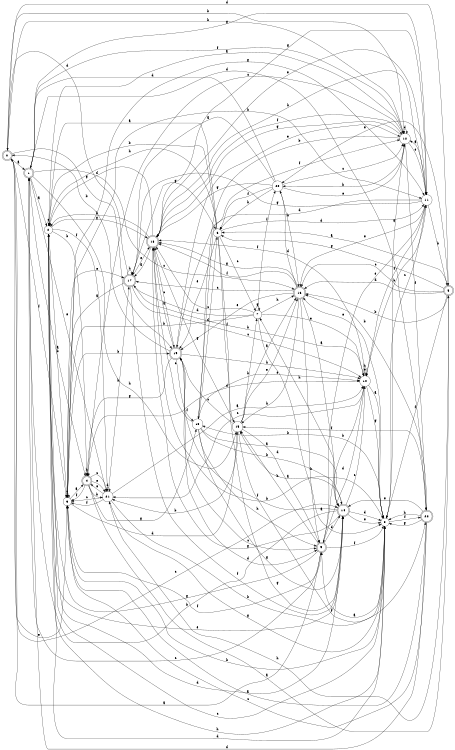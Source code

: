 digraph n19_8 {
__start0 [label="" shape="none"];

rankdir=LR;
size="8,5";

s0 [style="rounded,filled", color="black", fillcolor="white" shape="doublecircle", label="0"];
s1 [style="rounded,filled", color="black", fillcolor="white" shape="doublecircle", label="1"];
s2 [style="filled", color="black", fillcolor="white" shape="circle", label="2"];
s3 [style="filled", color="black", fillcolor="white" shape="circle", label="3"];
s4 [style="rounded,filled", color="black", fillcolor="white" shape="doublecircle", label="4"];
s5 [style="rounded,filled", color="black", fillcolor="white" shape="doublecircle", label="5"];
s6 [style="filled", color="black", fillcolor="white" shape="circle", label="6"];
s7 [style="filled", color="black", fillcolor="white" shape="circle", label="7"];
s8 [style="filled", color="black", fillcolor="white" shape="circle", label="8"];
s9 [style="rounded,filled", color="black", fillcolor="white" shape="doublecircle", label="9"];
s10 [style="filled", color="black", fillcolor="white" shape="circle", label="10"];
s11 [style="filled", color="black", fillcolor="white" shape="circle", label="11"];
s12 [style="filled", color="black", fillcolor="white" shape="circle", label="12"];
s13 [style="filled", color="black", fillcolor="white" shape="circle", label="13"];
s14 [style="rounded,filled", color="black", fillcolor="white" shape="doublecircle", label="14"];
s15 [style="filled", color="black", fillcolor="white" shape="circle", label="15"];
s16 [style="rounded,filled", color="black", fillcolor="white" shape="doublecircle", label="16"];
s17 [style="rounded,filled", color="black", fillcolor="white" shape="doublecircle", label="17"];
s18 [style="rounded,filled", color="black", fillcolor="white" shape="doublecircle", label="18"];
s19 [style="rounded,filled", color="black", fillcolor="white" shape="doublecircle", label="19"];
s20 [style="filled", color="black", fillcolor="white" shape="circle", label="20"];
s21 [style="filled", color="black", fillcolor="white" shape="circle", label="21"];
s22 [style="rounded,filled", color="black", fillcolor="white" shape="doublecircle", label="22"];
s0 -> s1 [label="a"];
s0 -> s12 [label="b"];
s0 -> s14 [label="c"];
s0 -> s5 [label="d"];
s0 -> s3 [label="e"];
s0 -> s3 [label="f"];
s0 -> s19 [label="g"];
s0 -> s12 [label="h"];
s1 -> s2 [label="a"];
s1 -> s4 [label="b"];
s1 -> s16 [label="c"];
s1 -> s22 [label="d"];
s1 -> s21 [label="e"];
s1 -> s12 [label="f"];
s1 -> s11 [label="g"];
s1 -> s15 [label="h"];
s2 -> s3 [label="a"];
s2 -> s4 [label="b"];
s2 -> s2 [label="c"];
s2 -> s14 [label="d"];
s2 -> s14 [label="e"];
s2 -> s21 [label="f"];
s2 -> s18 [label="g"];
s2 -> s8 [label="h"];
s3 -> s4 [label="a"];
s3 -> s19 [label="b"];
s3 -> s3 [label="c"];
s3 -> s15 [label="d"];
s3 -> s17 [label="e"];
s3 -> s9 [label="f"];
s3 -> s11 [label="g"];
s3 -> s11 [label="h"];
s4 -> s5 [label="a"];
s4 -> s21 [label="b"];
s4 -> s21 [label="c"];
s4 -> s10 [label="d"];
s4 -> s21 [label="e"];
s4 -> s3 [label="f"];
s4 -> s13 [label="g"];
s4 -> s4 [label="h"];
s5 -> s6 [label="a"];
s5 -> s16 [label="b"];
s5 -> s16 [label="c"];
s5 -> s16 [label="d"];
s5 -> s20 [label="e"];
s5 -> s8 [label="f"];
s5 -> s6 [label="g"];
s5 -> s21 [label="h"];
s6 -> s2 [label="a"];
s6 -> s2 [label="b"];
s6 -> s7 [label="c"];
s6 -> s11 [label="d"];
s6 -> s19 [label="e"];
s6 -> s15 [label="f"];
s6 -> s14 [label="g"];
s6 -> s2 [label="h"];
s7 -> s8 [label="a"];
s7 -> s3 [label="b"];
s7 -> s18 [label="c"];
s7 -> s17 [label="d"];
s7 -> s10 [label="e"];
s7 -> s20 [label="f"];
s7 -> s7 [label="g"];
s7 -> s16 [label="h"];
s8 -> s9 [label="a"];
s8 -> s13 [label="b"];
s8 -> s2 [label="c"];
s8 -> s2 [label="d"];
s8 -> s16 [label="e"];
s8 -> s22 [label="f"];
s8 -> s12 [label="g"];
s8 -> s3 [label="h"];
s9 -> s0 [label="a"];
s9 -> s10 [label="b"];
s9 -> s1 [label="c"];
s9 -> s14 [label="d"];
s9 -> s11 [label="e"];
s9 -> s8 [label="f"];
s9 -> s2 [label="g"];
s9 -> s15 [label="h"];
s10 -> s8 [label="a"];
s10 -> s11 [label="b"];
s10 -> s21 [label="c"];
s10 -> s9 [label="d"];
s10 -> s10 [label="e"];
s10 -> s18 [label="f"];
s10 -> s8 [label="g"];
s10 -> s10 [label="h"];
s11 -> s12 [label="a"];
s11 -> s5 [label="b"];
s11 -> s8 [label="c"];
s11 -> s19 [label="d"];
s11 -> s16 [label="e"];
s11 -> s10 [label="f"];
s11 -> s17 [label="g"];
s11 -> s18 [label="h"];
s12 -> s2 [label="a"];
s12 -> s13 [label="b"];
s12 -> s4 [label="c"];
s12 -> s12 [label="d"];
s12 -> s11 [label="e"];
s12 -> s22 [label="f"];
s12 -> s18 [label="g"];
s12 -> s20 [label="h"];
s13 -> s14 [label="a"];
s13 -> s14 [label="b"];
s13 -> s18 [label="c"];
s13 -> s6 [label="d"];
s13 -> s10 [label="e"];
s13 -> s12 [label="f"];
s13 -> s14 [label="g"];
s13 -> s9 [label="h"];
s14 -> s15 [label="a"];
s14 -> s1 [label="b"];
s14 -> s10 [label="c"];
s14 -> s8 [label="d"];
s14 -> s8 [label="e"];
s14 -> s19 [label="f"];
s14 -> s18 [label="g"];
s14 -> s7 [label="h"];
s15 -> s16 [label="a"];
s15 -> s21 [label="b"];
s15 -> s19 [label="c"];
s15 -> s9 [label="d"];
s15 -> s16 [label="e"];
s15 -> s22 [label="f"];
s15 -> s18 [label="g"];
s15 -> s7 [label="h"];
s16 -> s14 [label="a"];
s16 -> s9 [label="b"];
s16 -> s17 [label="c"];
s16 -> s20 [label="d"];
s16 -> s19 [label="e"];
s16 -> s18 [label="f"];
s16 -> s18 [label="g"];
s16 -> s15 [label="h"];
s17 -> s3 [label="a"];
s17 -> s10 [label="b"];
s17 -> s10 [label="c"];
s17 -> s0 [label="d"];
s17 -> s18 [label="e"];
s17 -> s14 [label="f"];
s17 -> s6 [label="g"];
s17 -> s17 [label="h"];
s18 -> s17 [label="a"];
s18 -> s8 [label="b"];
s18 -> s19 [label="c"];
s18 -> s2 [label="d"];
s18 -> s11 [label="e"];
s18 -> s12 [label="f"];
s18 -> s11 [label="g"];
s18 -> s2 [label="h"];
s19 -> s18 [label="a"];
s19 -> s0 [label="b"];
s19 -> s9 [label="c"];
s19 -> s9 [label="d"];
s19 -> s12 [label="e"];
s19 -> s13 [label="f"];
s19 -> s4 [label="g"];
s19 -> s10 [label="h"];
s20 -> s17 [label="a"];
s20 -> s16 [label="b"];
s20 -> s12 [label="c"];
s20 -> s1 [label="d"];
s20 -> s12 [label="e"];
s20 -> s6 [label="f"];
s20 -> s18 [label="g"];
s20 -> s6 [label="h"];
s21 -> s10 [label="a"];
s21 -> s8 [label="b"];
s21 -> s3 [label="c"];
s21 -> s21 [label="d"];
s21 -> s4 [label="e"];
s21 -> s3 [label="f"];
s21 -> s8 [label="g"];
s21 -> s17 [label="h"];
s22 -> s3 [label="a"];
s22 -> s16 [label="b"];
s22 -> s3 [label="c"];
s22 -> s1 [label="d"];
s22 -> s14 [label="e"];
s22 -> s15 [label="f"];
s22 -> s8 [label="g"];
s22 -> s8 [label="h"];

}